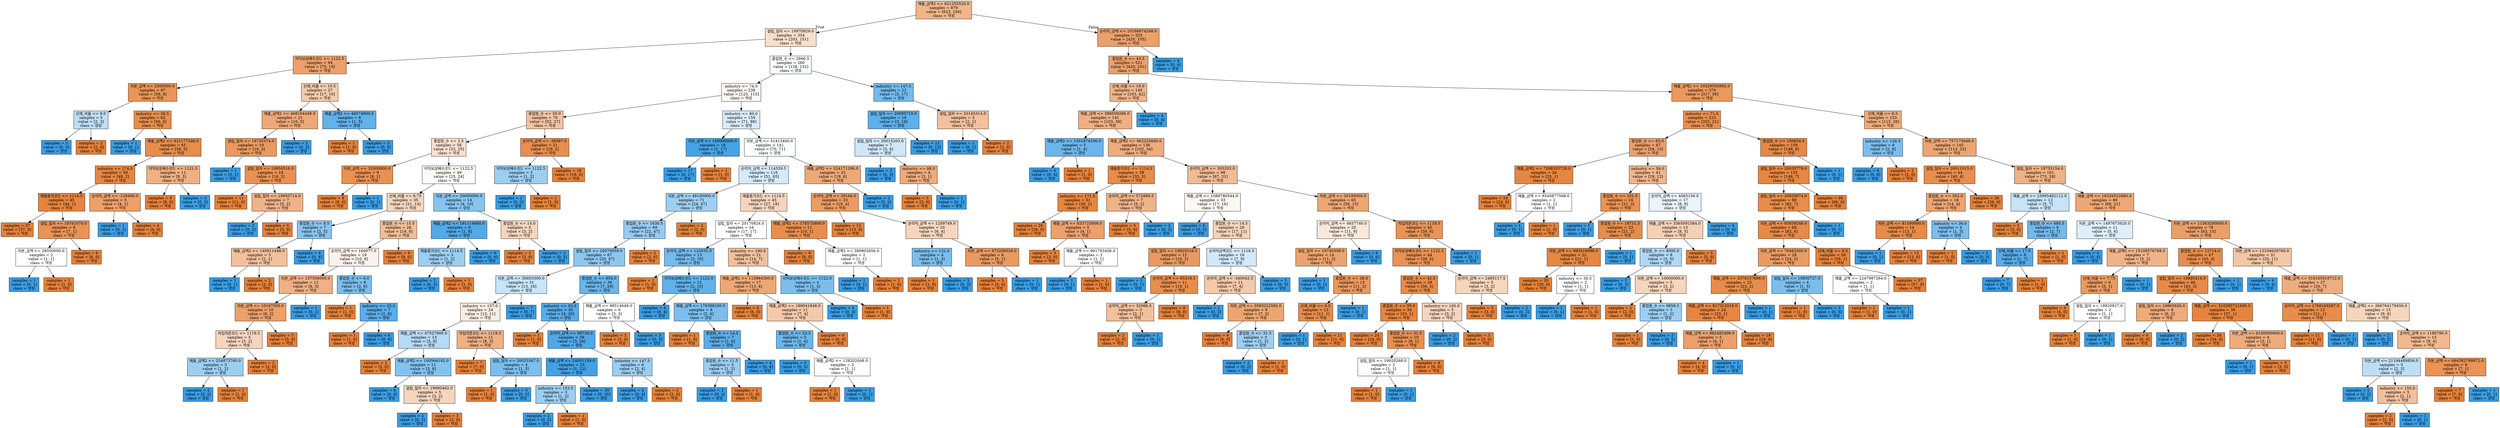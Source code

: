 digraph Tree {
node [shape=box, style="filled", color="black"] ;
0 [label="매출_금액2 <= 621255520.0\nsamples = 879\nvalue = [623, 256]\nclass = 악성", fillcolor="#f0b58a"] ;
1 [label="설립_일자 <= 19970829.0\nsamples = 354\nvalue = [203, 151]\nclass = 악성", fillcolor="#f8dfcc"] ;
0 -> 1 [labeldistance=2.5, labelangle=45, headlabel="True"] ;
2 [label="이익보상배수코드 <= 1122.5\nsamples = 94\nvalue = [75, 19]\nclass = 악성", fillcolor="#eca16b"] ;
1 -> 2 ;
3 [label="자본_금액 <= 2500000.0\nsamples = 67\nvalue = [58, 9]\nclass = 악성", fillcolor="#e99558"] ;
2 -> 3 ;
4 [label="산재_비율 <= 9.0\nsamples = 5\nvalue = [2, 3]\nclass = 양성", fillcolor="#bddef6"] ;
3 -> 4 ;
5 [label="samples = 3\nvalue = [0, 3]\nclass = 양성", fillcolor="#399de5"] ;
4 -> 5 ;
6 [label="samples = 2\nvalue = [2, 0]\nclass = 악성", fillcolor="#e58139"] ;
4 -> 6 ;
7 [label="industry <= 30.5\nsamples = 62\nvalue = [56, 6]\nclass = 악성", fillcolor="#e88e4e"] ;
3 -> 7 ;
8 [label="samples = 1\nvalue = [0, 1]\nclass = 양성", fillcolor="#399de5"] ;
7 -> 8 ;
9 [label="매출_금액2 <= 421177248.0\nsamples = 61\nvalue = [56, 5]\nclass = 악성", fillcolor="#e78c4b"] ;
7 -> 9 ;
10 [label="industry <= 174.0\nsamples = 50\nvalue = [48, 2]\nclass = 악성", fillcolor="#e68641"] ;
9 -> 10 ;
11 [label="매출증가코드 <= 1114.5\nsamples = 45\nvalue = [44, 1]\nclass = 악성", fillcolor="#e6843d"] ;
10 -> 11 ;
12 [label="samples = 37\nvalue = [37, 0]\nclass = 악성", fillcolor="#e58139"] ;
11 -> 12 ;
13 [label="설립_일자 <= 19761070.0\nsamples = 8\nvalue = [7, 1]\nclass = 악성", fillcolor="#e99355"] ;
11 -> 13 ;
14 [label="자본_금액 <= 28550000.0\nsamples = 2\nvalue = [1, 1]\nclass = 악성", fillcolor="#ffffff"] ;
13 -> 14 ;
15 [label="samples = 1\nvalue = [0, 1]\nclass = 양성", fillcolor="#399de5"] ;
14 -> 15 ;
16 [label="samples = 1\nvalue = [1, 0]\nclass = 악성", fillcolor="#e58139"] ;
14 -> 16 ;
17 [label="samples = 6\nvalue = [6, 0]\nclass = 악성", fillcolor="#e58139"] ;
13 -> 17 ;
18 [label="순이익_금액 <= -128490.0\nsamples = 5\nvalue = [4, 1]\nclass = 악성", fillcolor="#eca06a"] ;
10 -> 18 ;
19 [label="samples = 1\nvalue = [0, 1]\nclass = 양성", fillcolor="#399de5"] ;
18 -> 19 ;
20 [label="samples = 4\nvalue = [4, 0]\nclass = 악성", fillcolor="#e58139"] ;
18 -> 20 ;
21 [label="이익보상배수코드 <= 1121.5\nsamples = 11\nvalue = [8, 3]\nclass = 악성", fillcolor="#efb083"] ;
9 -> 21 ;
22 [label="samples = 8\nvalue = [8, 0]\nclass = 악성", fillcolor="#e58139"] ;
21 -> 22 ;
23 [label="samples = 3\nvalue = [0, 3]\nclass = 양성", fillcolor="#399de5"] ;
21 -> 23 ;
24 [label="산재_비율 <= 10.5\nsamples = 27\nvalue = [17, 10]\nclass = 악성", fillcolor="#f4cbad"] ;
2 -> 24 ;
25 [label="매출_금액2 <= 468104448.0\nsamples = 21\nvalue = [16, 5]\nclass = 악성", fillcolor="#eda877"] ;
24 -> 25 ;
26 [label="설립_일자 <= 19735374.0\nsamples = 19\nvalue = [16, 3]\nclass = 악성", fillcolor="#ea995e"] ;
25 -> 26 ;
27 [label="samples = 1\nvalue = [0, 1]\nclass = 양성", fillcolor="#399de5"] ;
26 -> 27 ;
28 [label="설립_일자 <= 19950516.0\nsamples = 18\nvalue = [16, 2]\nclass = 악성", fillcolor="#e89152"] ;
26 -> 28 ;
29 [label="samples = 11\nvalue = [11, 0]\nclass = 악성", fillcolor="#e58139"] ;
28 -> 29 ;
30 [label="설립_일자 <= 19950714.0\nsamples = 7\nvalue = [5, 2]\nclass = 악성", fillcolor="#efb388"] ;
28 -> 30 ;
31 [label="samples = 2\nvalue = [0, 2]\nclass = 양성", fillcolor="#399de5"] ;
30 -> 31 ;
32 [label="samples = 5\nvalue = [5, 0]\nclass = 악성", fillcolor="#e58139"] ;
30 -> 32 ;
33 [label="samples = 2\nvalue = [0, 2]\nclass = 양성", fillcolor="#399de5"] ;
25 -> 33 ;
34 [label="매출_금액2 <= 46574800.0\nsamples = 6\nvalue = [1, 5]\nclass = 양성", fillcolor="#61b1ea"] ;
24 -> 34 ;
35 [label="samples = 1\nvalue = [1, 0]\nclass = 악성", fillcolor="#e58139"] ;
34 -> 35 ;
36 [label="samples = 5\nvalue = [0, 5]\nclass = 양성", fillcolor="#399de5"] ;
34 -> 36 ;
37 [label="종업원_수 <= 2946.5\nsamples = 260\nvalue = [128, 132]\nclass = 양성", fillcolor="#f9fcfe"] ;
1 -> 37 ;
38 [label="industry <= 74.5\nsamples = 238\nvalue = [123, 115]\nclass = 악성", fillcolor="#fdf7f2"] ;
37 -> 38 ;
39 [label="종업원_수 <= 50.0\nsamples = 79\nvalue = [52, 27]\nclass = 악성", fillcolor="#f2c2a0"] ;
38 -> 39 ;
40 [label="종업원_수 <= 3.5\nsamples = 58\nvalue = [33, 25]\nclass = 악성", fillcolor="#f9e0cf"] ;
39 -> 40 ;
41 [label="자본_금액 <= 32000000.0\nsamples = 9\nvalue = [8, 1]\nclass = 악성", fillcolor="#e89152"] ;
40 -> 41 ;
42 [label="samples = 8\nvalue = [8, 0]\nclass = 악성", fillcolor="#e58139"] ;
41 -> 42 ;
43 [label="samples = 1\nvalue = [0, 1]\nclass = 양성", fillcolor="#399de5"] ;
41 -> 43 ;
44 [label="이익보상배수코드 <= 1122.5\nsamples = 49\nvalue = [25, 24]\nclass = 악성", fillcolor="#fefaf7"] ;
40 -> 44 ;
45 [label="산재_비율 <= 6.75\nsamples = 35\nvalue = [21, 14]\nclass = 악성", fillcolor="#f6d5bd"] ;
44 -> 45 ;
46 [label="종업원_수 <= 9.5\nsamples = 7\nvalue = [2, 5]\nclass = 양성", fillcolor="#88c4ef"] ;
45 -> 46 ;
47 [label="매출_금액2 <= 140011448.0\nsamples = 3\nvalue = [2, 1]\nclass = 악성", fillcolor="#f2c09c"] ;
46 -> 47 ;
48 [label="samples = 1\nvalue = [0, 1]\nclass = 양성", fillcolor="#399de5"] ;
47 -> 48 ;
49 [label="samples = 2\nvalue = [2, 0]\nclass = 악성", fillcolor="#e58139"] ;
47 -> 49 ;
50 [label="samples = 4\nvalue = [0, 4]\nclass = 양성", fillcolor="#399de5"] ;
46 -> 50 ;
51 [label="종업원_수 <= 15.5\nsamples = 28\nvalue = [19, 9]\nclass = 악성", fillcolor="#f1bd97"] ;
45 -> 51 ;
52 [label="순이익_금액 <= 164077.0\nsamples = 19\nvalue = [10, 9]\nclass = 악성", fillcolor="#fcf2eb"] ;
51 -> 52 ;
53 [label="자본_금액 <= 157500000.0\nsamples = 11\nvalue = [8, 3]\nclass = 악성", fillcolor="#efb083"] ;
52 -> 53 ;
54 [label="자본_금액 <= 10167500.0\nsamples = 10\nvalue = [8, 2]\nclass = 악성", fillcolor="#eca06a"] ;
53 -> 54 ;
55 [label="차입의존코드 <= 1119.5\nsamples = 5\nvalue = [3, 2]\nclass = 악성", fillcolor="#f6d5bd"] ;
54 -> 55 ;
56 [label="매출_금액2 <= 254873760.0\nsamples = 3\nvalue = [1, 2]\nclass = 양성", fillcolor="#9ccef2"] ;
55 -> 56 ;
57 [label="samples = 2\nvalue = [0, 2]\nclass = 양성", fillcolor="#399de5"] ;
56 -> 57 ;
58 [label="samples = 1\nvalue = [1, 0]\nclass = 악성", fillcolor="#e58139"] ;
56 -> 58 ;
59 [label="samples = 2\nvalue = [2, 0]\nclass = 악성", fillcolor="#e58139"] ;
55 -> 59 ;
60 [label="samples = 5\nvalue = [5, 0]\nclass = 악성", fillcolor="#e58139"] ;
54 -> 60 ;
61 [label="samples = 1\nvalue = [0, 1]\nclass = 양성", fillcolor="#399de5"] ;
53 -> 61 ;
62 [label="종업원_수 <= 6.0\nsamples = 8\nvalue = [2, 6]\nclass = 양성", fillcolor="#7bbeee"] ;
52 -> 62 ;
63 [label="samples = 1\nvalue = [1, 0]\nclass = 악성", fillcolor="#e58139"] ;
62 -> 63 ;
64 [label="industry <= 33.5\nsamples = 7\nvalue = [1, 6]\nclass = 양성", fillcolor="#5aade9"] ;
62 -> 64 ;
65 [label="samples = 1\nvalue = [1, 0]\nclass = 악성", fillcolor="#e58139"] ;
64 -> 65 ;
66 [label="samples = 6\nvalue = [0, 6]\nclass = 양성", fillcolor="#399de5"] ;
64 -> 66 ;
67 [label="samples = 9\nvalue = [9, 0]\nclass = 악성", fillcolor="#e58139"] ;
51 -> 67 ;
68 [label="자본_금액 <= 30000000.0\nsamples = 14\nvalue = [4, 10]\nclass = 양성", fillcolor="#88c4ef"] ;
44 -> 68 ;
69 [label="매출_금액2 <= 191114600.0\nsamples = 9\nvalue = [1, 8]\nclass = 양성", fillcolor="#52a9e8"] ;
68 -> 69 ;
70 [label="매출증가코드 <= 1114.5\nsamples = 3\nvalue = [1, 2]\nclass = 양성", fillcolor="#9ccef2"] ;
69 -> 70 ;
71 [label="samples = 2\nvalue = [0, 2]\nclass = 양성", fillcolor="#399de5"] ;
70 -> 71 ;
72 [label="samples = 1\nvalue = [1, 0]\nclass = 악성", fillcolor="#e58139"] ;
70 -> 72 ;
73 [label="samples = 6\nvalue = [0, 6]\nclass = 양성", fillcolor="#399de5"] ;
69 -> 73 ;
74 [label="종업원_수 <= 14.0\nsamples = 5\nvalue = [3, 2]\nclass = 악성", fillcolor="#f6d5bd"] ;
68 -> 74 ;
75 [label="samples = 3\nvalue = [3, 0]\nclass = 악성", fillcolor="#e58139"] ;
74 -> 75 ;
76 [label="samples = 2\nvalue = [0, 2]\nclass = 양성", fillcolor="#399de5"] ;
74 -> 76 ;
77 [label="순이익_금액 <= -38587.0\nsamples = 21\nvalue = [19, 2]\nclass = 악성", fillcolor="#e88e4e"] ;
39 -> 77 ;
78 [label="이익보상배수코드 <= 1122.5\nsamples = 3\nvalue = [1, 2]\nclass = 양성", fillcolor="#9ccef2"] ;
77 -> 78 ;
79 [label="samples = 2\nvalue = [0, 2]\nclass = 양성", fillcolor="#399de5"] ;
78 -> 79 ;
80 [label="samples = 1\nvalue = [1, 0]\nclass = 악성", fillcolor="#e58139"] ;
78 -> 80 ;
81 [label="samples = 18\nvalue = [18, 0]\nclass = 악성", fillcolor="#e58139"] ;
77 -> 81 ;
82 [label="industry <= 80.0\nsamples = 159\nvalue = [71, 88]\nclass = 양성", fillcolor="#d9ecfa"] ;
38 -> 82 ;
83 [label="자본_금액 <= 140000000.0\nsamples = 18\nvalue = [1, 17]\nclass = 양성", fillcolor="#45a3e7"] ;
82 -> 83 ;
84 [label="samples = 17\nvalue = [0, 17]\nclass = 양성", fillcolor="#399de5"] ;
83 -> 84 ;
85 [label="samples = 1\nvalue = [1, 0]\nclass = 악성", fillcolor="#e58139"] ;
83 -> 85 ;
86 [label="자본_금액 <= 51413400.0\nsamples = 141\nvalue = [70, 71]\nclass = 양성", fillcolor="#fcfeff"] ;
82 -> 86 ;
87 [label="순이익_금액 <= 114559.5\nsamples = 116\nvalue = [51, 65]\nclass = 양성", fillcolor="#d4eaf9"] ;
86 -> 87 ;
88 [label="자본_금액 <= 48100000.0\nsamples = 71\nvalue = [24, 47]\nclass = 양성", fillcolor="#9ecff2"] ;
87 -> 88 ;
89 [label="종업원_수 <= 1630.5\nsamples = 69\nvalue = [22, 47]\nclass = 양성", fillcolor="#96cbf1"] ;
88 -> 89 ;
90 [label="설립_일자 <= 20070659.0\nsamples = 67\nvalue = [20, 47]\nclass = 양성", fillcolor="#8dc7f0"] ;
89 -> 90 ;
91 [label="자본_금액 <= 30603300.0\nsamples = 31\nvalue = [13, 18]\nclass = 양성", fillcolor="#c8e4f8"] ;
90 -> 91 ;
92 [label="industry <= 157.0\nsamples = 24\nvalue = [13, 11]\nclass = 악성", fillcolor="#fbece1"] ;
91 -> 92 ;
93 [label="매출_금액 <= 47527900.0\nsamples = 13\nvalue = [5, 8]\nclass = 양성", fillcolor="#b5daf5"] ;
92 -> 93 ;
94 [label="samples = 2\nvalue = [2, 0]\nclass = 악성", fillcolor="#e58139"] ;
93 -> 94 ;
95 [label="매출_금액2 <= 190564192.0\nsamples = 11\nvalue = [3, 8]\nclass = 양성", fillcolor="#83c2ef"] ;
93 -> 95 ;
96 [label="samples = 6\nvalue = [0, 6]\nclass = 양성", fillcolor="#399de5"] ;
95 -> 96 ;
97 [label="설립_일자 <= 19990462.0\nsamples = 5\nvalue = [3, 2]\nclass = 악성", fillcolor="#f6d5bd"] ;
95 -> 97 ;
98 [label="samples = 2\nvalue = [0, 2]\nclass = 양성", fillcolor="#399de5"] ;
97 -> 98 ;
99 [label="samples = 3\nvalue = [3, 0]\nclass = 악성", fillcolor="#e58139"] ;
97 -> 99 ;
100 [label="차입의존코드 <= 1119.5\nsamples = 11\nvalue = [8, 3]\nclass = 악성", fillcolor="#efb083"] ;
92 -> 100 ;
101 [label="samples = 7\nvalue = [7, 0]\nclass = 악성", fillcolor="#e58139"] ;
100 -> 101 ;
102 [label="설립_일자 <= 20025367.0\nsamples = 4\nvalue = [1, 3]\nclass = 양성", fillcolor="#7bbeee"] ;
100 -> 102 ;
103 [label="samples = 1\nvalue = [1, 0]\nclass = 악성", fillcolor="#e58139"] ;
102 -> 103 ;
104 [label="samples = 3\nvalue = [0, 3]\nclass = 양성", fillcolor="#399de5"] ;
102 -> 104 ;
105 [label="samples = 7\nvalue = [0, 7]\nclass = 양성", fillcolor="#399de5"] ;
91 -> 105 ;
106 [label="종업원_수 <= 654.0\nsamples = 36\nvalue = [7, 29]\nclass = 양성", fillcolor="#69b5eb"] ;
90 -> 106 ;
107 [label="industry <= 92.0\nsamples = 30\nvalue = [4, 26]\nclass = 양성", fillcolor="#57ace9"] ;
106 -> 107 ;
108 [label="samples = 1\nvalue = [1, 0]\nclass = 악성", fillcolor="#e58139"] ;
107 -> 108 ;
109 [label="순이익_금액 <= 69730.0\nsamples = 29\nvalue = [3, 26]\nclass = 양성", fillcolor="#50a8e8"] ;
107 -> 109 ;
110 [label="매출_금액 <= 24001150.0\nsamples = 23\nvalue = [1, 22]\nclass = 양성", fillcolor="#42a1e6"] ;
109 -> 110 ;
111 [label="industry <= 153.5\nsamples = 3\nvalue = [1, 2]\nclass = 양성", fillcolor="#9ccef2"] ;
110 -> 111 ;
112 [label="samples = 2\nvalue = [0, 2]\nclass = 양성", fillcolor="#399de5"] ;
111 -> 112 ;
113 [label="samples = 1\nvalue = [1, 0]\nclass = 악성", fillcolor="#e58139"] ;
111 -> 113 ;
114 [label="samples = 20\nvalue = [0, 20]\nclass = 양성", fillcolor="#399de5"] ;
110 -> 114 ;
115 [label="industry <= 147.5\nsamples = 6\nvalue = [2, 4]\nclass = 양성", fillcolor="#9ccef2"] ;
109 -> 115 ;
116 [label="samples = 4\nvalue = [0, 4]\nclass = 양성", fillcolor="#399de5"] ;
115 -> 116 ;
117 [label="samples = 2\nvalue = [2, 0]\nclass = 악성", fillcolor="#e58139"] ;
115 -> 117 ;
118 [label="매출_금액 <= 98514648.0\nsamples = 6\nvalue = [3, 3]\nclass = 악성", fillcolor="#ffffff"] ;
106 -> 118 ;
119 [label="samples = 3\nvalue = [3, 0]\nclass = 악성", fillcolor="#e58139"] ;
118 -> 119 ;
120 [label="samples = 3\nvalue = [0, 3]\nclass = 양성", fillcolor="#399de5"] ;
118 -> 120 ;
121 [label="samples = 2\nvalue = [2, 0]\nclass = 악성", fillcolor="#e58139"] ;
89 -> 121 ;
122 [label="samples = 2\nvalue = [2, 0]\nclass = 악성", fillcolor="#e58139"] ;
88 -> 122 ;
123 [label="매출증가코드 <= 1114.5\nsamples = 45\nvalue = [27, 18]\nclass = 악성", fillcolor="#f6d5bd"] ;
87 -> 123 ;
124 [label="설립_일자 <= 20170824.0\nsamples = 34\nvalue = [17, 17]\nclass = 악성", fillcolor="#ffffff"] ;
123 -> 124 ;
125 [label="순이익_금액 <= 122035.0\nsamples = 13\nvalue = [3, 10]\nclass = 양성", fillcolor="#74baed"] ;
124 -> 125 ;
126 [label="samples = 1\nvalue = [1, 0]\nclass = 악성", fillcolor="#e58139"] ;
125 -> 126 ;
127 [label="이익보상배수코드 <= 1122.0\nsamples = 12\nvalue = [2, 10]\nclass = 양성", fillcolor="#61b1ea"] ;
125 -> 127 ;
128 [label="samples = 4\nvalue = [0, 4]\nclass = 양성", fillcolor="#399de5"] ;
127 -> 128 ;
129 [label="매출_금액 <= 176388200.0\nsamples = 8\nvalue = [2, 6]\nclass = 양성", fillcolor="#7bbeee"] ;
127 -> 129 ;
130 [label="samples = 1\nvalue = [1, 0]\nclass = 악성", fillcolor="#e58139"] ;
129 -> 130 ;
131 [label="종업원_수 <= 14.5\nsamples = 7\nvalue = [1, 6]\nclass = 양성", fillcolor="#5aade9"] ;
129 -> 131 ;
132 [label="종업원_수 <= 11.5\nsamples = 3\nvalue = [1, 2]\nclass = 양성", fillcolor="#9ccef2"] ;
131 -> 132 ;
133 [label="samples = 2\nvalue = [0, 2]\nclass = 양성", fillcolor="#399de5"] ;
132 -> 133 ;
134 [label="samples = 1\nvalue = [1, 0]\nclass = 악성", fillcolor="#e58139"] ;
132 -> 134 ;
135 [label="samples = 4\nvalue = [0, 4]\nclass = 양성", fillcolor="#399de5"] ;
131 -> 135 ;
136 [label="industry <= 190.0\nsamples = 21\nvalue = [14, 7]\nclass = 악성", fillcolor="#f2c09c"] ;
124 -> 136 ;
137 [label="매출_금액2 <= 115864300.0\nsamples = 17\nvalue = [13, 4]\nclass = 악성", fillcolor="#eda876"] ;
136 -> 137 ;
138 [label="samples = 6\nvalue = [6, 0]\nclass = 악성", fillcolor="#e58139"] ;
137 -> 138 ;
139 [label="매출_금액2 <= 189041848.0\nsamples = 11\nvalue = [7, 4]\nclass = 악성", fillcolor="#f4c9aa"] ;
137 -> 139 ;
140 [label="종업원_수 <= 23.5\nsamples = 5\nvalue = [1, 4]\nclass = 양성", fillcolor="#6ab6ec"] ;
139 -> 140 ;
141 [label="samples = 3\nvalue = [0, 3]\nclass = 양성", fillcolor="#399de5"] ;
140 -> 141 ;
142 [label="매출_금액2 <= 128202048.0\nsamples = 2\nvalue = [1, 1]\nclass = 악성", fillcolor="#ffffff"] ;
140 -> 142 ;
143 [label="samples = 1\nvalue = [1, 0]\nclass = 악성", fillcolor="#e58139"] ;
142 -> 143 ;
144 [label="samples = 1\nvalue = [0, 1]\nclass = 양성", fillcolor="#399de5"] ;
142 -> 144 ;
145 [label="samples = 6\nvalue = [6, 0]\nclass = 악성", fillcolor="#e58139"] ;
139 -> 145 ;
146 [label="이익보상배수코드 <= 1122.0\nsamples = 4\nvalue = [1, 3]\nclass = 양성", fillcolor="#7bbeee"] ;
136 -> 146 ;
147 [label="samples = 3\nvalue = [0, 3]\nclass = 양성", fillcolor="#399de5"] ;
146 -> 147 ;
148 [label="samples = 1\nvalue = [1, 0]\nclass = 악성", fillcolor="#e58139"] ;
146 -> 148 ;
149 [label="매출_금액2 <= 378575808.0\nsamples = 11\nvalue = [10, 1]\nclass = 악성", fillcolor="#e88e4d"] ;
123 -> 149 ;
150 [label="samples = 9\nvalue = [9, 0]\nclass = 악성", fillcolor="#e58139"] ;
149 -> 150 ;
151 [label="매출_금액2 <= 389902656.0\nsamples = 2\nvalue = [1, 1]\nclass = 악성", fillcolor="#ffffff"] ;
149 -> 151 ;
152 [label="samples = 1\nvalue = [0, 1]\nclass = 양성", fillcolor="#399de5"] ;
151 -> 152 ;
153 [label="samples = 1\nvalue = [1, 0]\nclass = 악성", fillcolor="#e58139"] ;
151 -> 153 ;
154 [label="매출_금액2 <= 524171296.0\nsamples = 25\nvalue = [19, 6]\nclass = 악성", fillcolor="#eda978"] ;
86 -> 154 ;
155 [label="순이익_금액 <= 29166.0\nsamples = 23\nvalue = [19, 4]\nclass = 악성", fillcolor="#ea9c63"] ;
154 -> 155 ;
156 [label="samples = 13\nvalue = [13, 0]\nclass = 악성", fillcolor="#e58139"] ;
155 -> 156 ;
157 [label="순이익_금액 <= 1209749.0\nsamples = 10\nvalue = [6, 4]\nclass = 악성", fillcolor="#f6d5bd"] ;
155 -> 157 ;
158 [label="industry <= 132.0\nsamples = 4\nvalue = [1, 3]\nclass = 양성", fillcolor="#7bbeee"] ;
157 -> 158 ;
159 [label="samples = 1\nvalue = [1, 0]\nclass = 악성", fillcolor="#e58139"] ;
158 -> 159 ;
160 [label="samples = 3\nvalue = [0, 3]\nclass = 양성", fillcolor="#399de5"] ;
158 -> 160 ;
161 [label="자본_금액 <= 973206528.0\nsamples = 6\nvalue = [5, 1]\nclass = 악성", fillcolor="#ea9a61"] ;
157 -> 161 ;
162 [label="samples = 5\nvalue = [5, 0]\nclass = 악성", fillcolor="#e58139"] ;
161 -> 162 ;
163 [label="samples = 1\nvalue = [0, 1]\nclass = 양성", fillcolor="#399de5"] ;
161 -> 163 ;
164 [label="samples = 2\nvalue = [0, 2]\nclass = 양성", fillcolor="#399de5"] ;
154 -> 164 ;
165 [label="industry <= 147.5\nsamples = 22\nvalue = [5, 17]\nclass = 양성", fillcolor="#73baed"] ;
37 -> 165 ;
166 [label="설립_일자 <= 20085719.0\nsamples = 19\nvalue = [3, 16]\nclass = 양성", fillcolor="#5eafea"] ;
165 -> 166 ;
167 [label="설립_일자 <= 20015203.0\nsamples = 7\nvalue = [3, 4]\nclass = 양성", fillcolor="#cee6f8"] ;
166 -> 167 ;
168 [label="samples = 3\nvalue = [0, 3]\nclass = 양성", fillcolor="#399de5"] ;
167 -> 168 ;
169 [label="industry <= 88.0\nsamples = 4\nvalue = [3, 1]\nclass = 악성", fillcolor="#eeab7b"] ;
167 -> 169 ;
170 [label="samples = 3\nvalue = [3, 0]\nclass = 악성", fillcolor="#e58139"] ;
169 -> 170 ;
171 [label="samples = 1\nvalue = [0, 1]\nclass = 양성", fillcolor="#399de5"] ;
169 -> 171 ;
172 [label="samples = 12\nvalue = [0, 12]\nclass = 양성", fillcolor="#399de5"] ;
166 -> 172 ;
173 [label="설립_일자 <= 20145314.0\nsamples = 3\nvalue = [2, 1]\nclass = 악성", fillcolor="#f2c09c"] ;
165 -> 173 ;
174 [label="samples = 1\nvalue = [0, 1]\nclass = 양성", fillcolor="#399de5"] ;
173 -> 174 ;
175 [label="samples = 2\nvalue = [2, 0]\nclass = 악성", fillcolor="#e58139"] ;
173 -> 175 ;
176 [label="순이익_금액 <= 10166974208.0\nsamples = 525\nvalue = [420, 105]\nclass = 악성", fillcolor="#eca06a"] ;
0 -> 176 [labeldistance=2.5, labelangle=-45, headlabel="False"] ;
177 [label="종업원_수 <= 43.5\nsamples = 521\nvalue = [420, 101]\nclass = 악성", fillcolor="#eb9f69"] ;
176 -> 177 ;
178 [label="산재_비율 <= 19.0\nsamples = 145\nvalue = [103, 42]\nclass = 악성", fillcolor="#f0b48a"] ;
177 -> 178 ;
179 [label="매출_금액 <= 388509296.0\nsamples = 141\nvalue = [103, 38]\nclass = 악성", fillcolor="#efaf82"] ;
178 -> 179 ;
180 [label="매출_금액2 <= 1301874336.0\nsamples = 5\nvalue = [1, 4]\nclass = 양성", fillcolor="#6ab6ec"] ;
179 -> 180 ;
181 [label="samples = 4\nvalue = [0, 4]\nclass = 양성", fillcolor="#399de5"] ;
180 -> 181 ;
182 [label="samples = 1\nvalue = [1, 0]\nclass = 악성", fillcolor="#e58139"] ;
180 -> 182 ;
183 [label="매출_금액2 <= 962225600.0\nsamples = 136\nvalue = [102, 34]\nclass = 악성", fillcolor="#eeab7b"] ;
179 -> 183 ;
184 [label="매출증가코드 <= 1114.5\nsamples = 38\nvalue = [35, 3]\nclass = 악성", fillcolor="#e78c4a"] ;
183 -> 184 ;
185 [label="industry <= 171.5\nsamples = 31\nvalue = [30, 1]\nclass = 악성", fillcolor="#e68540"] ;
184 -> 185 ;
186 [label="samples = 26\nvalue = [26, 0]\nclass = 악성", fillcolor="#e58139"] ;
185 -> 186 ;
187 [label="매출_금액 <= 833723008.0\nsamples = 5\nvalue = [4, 1]\nclass = 악성", fillcolor="#eca06a"] ;
185 -> 187 ;
188 [label="samples = 3\nvalue = [3, 0]\nclass = 악성", fillcolor="#e58139"] ;
187 -> 188 ;
189 [label="매출_금액 <= 991703456.0\nsamples = 2\nvalue = [1, 1]\nclass = 악성", fillcolor="#ffffff"] ;
187 -> 189 ;
190 [label="samples = 1\nvalue = [0, 1]\nclass = 양성", fillcolor="#399de5"] ;
189 -> 190 ;
191 [label="samples = 1\nvalue = [1, 0]\nclass = 악성", fillcolor="#e58139"] ;
189 -> 191 ;
192 [label="순이익_금액 <= 572889.5\nsamples = 7\nvalue = [5, 2]\nclass = 악성", fillcolor="#efb388"] ;
184 -> 192 ;
193 [label="samples = 5\nvalue = [5, 0]\nclass = 악성", fillcolor="#e58139"] ;
192 -> 193 ;
194 [label="samples = 2\nvalue = [0, 2]\nclass = 양성", fillcolor="#399de5"] ;
192 -> 194 ;
195 [label="순이익_금액 <= 305203.0\nsamples = 98\nvalue = [67, 31]\nclass = 악성", fillcolor="#f1bb95"] ;
183 -> 195 ;
196 [label="매출_금액 <= 1088780544.0\nsamples = 33\nvalue = [17, 16]\nclass = 악성", fillcolor="#fdf8f3"] ;
195 -> 196 ;
197 [label="samples = 5\nvalue = [0, 5]\nclass = 양성", fillcolor="#399de5"] ;
196 -> 197 ;
198 [label="종업원_수 <= 14.5\nsamples = 28\nvalue = [17, 11]\nclass = 악성", fillcolor="#f6d3b9"] ;
196 -> 198 ;
199 [label="설립_일자 <= 19925516.0\nsamples = 12\nvalue = [10, 2]\nclass = 악성", fillcolor="#ea9a61"] ;
198 -> 199 ;
200 [label="samples = 1\nvalue = [0, 1]\nclass = 양성", fillcolor="#399de5"] ;
199 -> 200 ;
201 [label="순이익_금액 <= 65318.5\nsamples = 11\nvalue = [10, 1]\nclass = 악성", fillcolor="#e88e4d"] ;
199 -> 201 ;
202 [label="순이익_금액 <= 32066.5\nsamples = 3\nvalue = [2, 1]\nclass = 악성", fillcolor="#f2c09c"] ;
201 -> 202 ;
203 [label="samples = 2\nvalue = [2, 0]\nclass = 악성", fillcolor="#e58139"] ;
202 -> 203 ;
204 [label="samples = 1\nvalue = [0, 1]\nclass = 양성", fillcolor="#399de5"] ;
202 -> 204 ;
205 [label="samples = 8\nvalue = [8, 0]\nclass = 악성", fillcolor="#e58139"] ;
201 -> 205 ;
206 [label="순이익금액코드 <= 1116.5\nsamples = 16\nvalue = [7, 9]\nclass = 양성", fillcolor="#d3e9f9"] ;
198 -> 206 ;
207 [label="순이익_금액 <= -340042.5\nsamples = 11\nvalue = [7, 4]\nclass = 악성", fillcolor="#f4c9aa"] ;
206 -> 207 ;
208 [label="samples = 2\nvalue = [0, 2]\nclass = 양성", fillcolor="#399de5"] ;
207 -> 208 ;
209 [label="자본_금액 <= 3593222592.0\nsamples = 9\nvalue = [7, 2]\nclass = 악성", fillcolor="#eca572"] ;
207 -> 209 ;
210 [label="samples = 6\nvalue = [6, 0]\nclass = 악성", fillcolor="#e58139"] ;
209 -> 210 ;
211 [label="종업원_수 <= 31.5\nsamples = 3\nvalue = [1, 2]\nclass = 양성", fillcolor="#9ccef2"] ;
209 -> 211 ;
212 [label="samples = 2\nvalue = [0, 2]\nclass = 양성", fillcolor="#399de5"] ;
211 -> 212 ;
213 [label="samples = 1\nvalue = [1, 0]\nclass = 악성", fillcolor="#e58139"] ;
211 -> 213 ;
214 [label="samples = 5\nvalue = [0, 5]\nclass = 양성", fillcolor="#399de5"] ;
206 -> 214 ;
215 [label="자본_금액 <= 20190000.0\nsamples = 65\nvalue = [50, 15]\nclass = 악성", fillcolor="#eda774"] ;
195 -> 215 ;
216 [label="순이익_금액 <= 4657740.0\nsamples = 20\nvalue = [11, 9]\nclass = 악성", fillcolor="#fae8db"] ;
215 -> 216 ;
217 [label="설립_일자 <= 19740308.0\nsamples = 14\nvalue = [11, 3]\nclass = 악성", fillcolor="#eca36f"] ;
216 -> 217 ;
218 [label="samples = 1\nvalue = [0, 1]\nclass = 양성", fillcolor="#399de5"] ;
217 -> 218 ;
219 [label="종업원_수 <= 38.0\nsamples = 13\nvalue = [11, 2]\nclass = 악성", fillcolor="#ea985d"] ;
217 -> 219 ;
220 [label="산재_비율 <= 6.5\nsamples = 12\nvalue = [11, 1]\nclass = 악성", fillcolor="#e78c4b"] ;
219 -> 220 ;
221 [label="samples = 1\nvalue = [0, 1]\nclass = 양성", fillcolor="#399de5"] ;
220 -> 221 ;
222 [label="samples = 11\nvalue = [11, 0]\nclass = 악성", fillcolor="#e58139"] ;
220 -> 222 ;
223 [label="samples = 1\nvalue = [0, 1]\nclass = 양성", fillcolor="#399de5"] ;
219 -> 223 ;
224 [label="samples = 6\nvalue = [0, 6]\nclass = 양성", fillcolor="#399de5"] ;
216 -> 224 ;
225 [label="차입의존코드 <= 1119.5\nsamples = 45\nvalue = [39, 6]\nclass = 악성", fillcolor="#e99457"] ;
215 -> 225 ;
226 [label="이익보상배수코드 <= 1122.5\nsamples = 44\nvalue = [39, 5]\nclass = 악성", fillcolor="#e89152"] ;
225 -> 226 ;
227 [label="종업원_수 <= 42.5\nsamples = 39\nvalue = [36, 3]\nclass = 악성", fillcolor="#e78c49"] ;
226 -> 227 ;
228 [label="종업원_수 <= 30.0\nsamples = 34\nvalue = [33, 1]\nclass = 악성", fillcolor="#e6853f"] ;
227 -> 228 ;
229 [label="samples = 24\nvalue = [24, 0]\nclass = 악성", fillcolor="#e58139"] ;
228 -> 229 ;
230 [label="종업원_수 <= 31.5\nsamples = 10\nvalue = [9, 1]\nclass = 악성", fillcolor="#e88f4f"] ;
228 -> 230 ;
231 [label="설립_일자 <= 19920268.0\nsamples = 2\nvalue = [1, 1]\nclass = 악성", fillcolor="#ffffff"] ;
230 -> 231 ;
232 [label="samples = 1\nvalue = [1, 0]\nclass = 악성", fillcolor="#e58139"] ;
231 -> 232 ;
233 [label="samples = 1\nvalue = [0, 1]\nclass = 양성", fillcolor="#399de5"] ;
231 -> 233 ;
234 [label="samples = 8\nvalue = [8, 0]\nclass = 악성", fillcolor="#e58139"] ;
230 -> 234 ;
235 [label="industry <= 105.0\nsamples = 5\nvalue = [3, 2]\nclass = 악성", fillcolor="#f6d5bd"] ;
227 -> 235 ;
236 [label="samples = 2\nvalue = [0, 2]\nclass = 양성", fillcolor="#399de5"] ;
235 -> 236 ;
237 [label="samples = 3\nvalue = [3, 0]\nclass = 악성", fillcolor="#e58139"] ;
235 -> 237 ;
238 [label="순이익_금액 <= 2495117.5\nsamples = 5\nvalue = [3, 2]\nclass = 악성", fillcolor="#f6d5bd"] ;
226 -> 238 ;
239 [label="samples = 3\nvalue = [3, 0]\nclass = 악성", fillcolor="#e58139"] ;
238 -> 239 ;
240 [label="samples = 2\nvalue = [0, 2]\nclass = 양성", fillcolor="#399de5"] ;
238 -> 240 ;
241 [label="samples = 1\nvalue = [0, 1]\nclass = 양성", fillcolor="#399de5"] ;
225 -> 241 ;
242 [label="samples = 4\nvalue = [0, 4]\nclass = 양성", fillcolor="#399de5"] ;
178 -> 242 ;
243 [label="매출_금액2 <= 10529556992.0\nsamples = 376\nvalue = [317, 59]\nclass = 악성", fillcolor="#ea985e"] ;
177 -> 243 ;
244 [label="industry <= 71.0\nsamples = 223\nvalue = [202, 21]\nclass = 악성", fillcolor="#e88e4e"] ;
243 -> 244 ;
245 [label="종업원_수 <= 83.0\nsamples = 67\nvalue = [54, 13]\nclass = 악성", fillcolor="#eb9f69"] ;
244 -> 245 ;
246 [label="매출_금액2 <= 7268553728.0\nsamples = 26\nvalue = [25, 1]\nclass = 악성", fillcolor="#e68641"] ;
245 -> 246 ;
247 [label="samples = 24\nvalue = [24, 0]\nclass = 악성", fillcolor="#e58139"] ;
246 -> 247 ;
248 [label="매출_금액 <= 8540877568.0\nsamples = 2\nvalue = [1, 1]\nclass = 악성", fillcolor="#ffffff"] ;
246 -> 248 ;
249 [label="samples = 1\nvalue = [0, 1]\nclass = 양성", fillcolor="#399de5"] ;
248 -> 249 ;
250 [label="samples = 1\nvalue = [1, 0]\nclass = 악성", fillcolor="#e58139"] ;
248 -> 250 ;
251 [label="industry <= 59.0\nsamples = 41\nvalue = [29, 12]\nclass = 악성", fillcolor="#f0b58b"] ;
245 -> 251 ;
252 [label="종업원_수 <= 101.0\nsamples = 24\nvalue = [21, 3]\nclass = 악성", fillcolor="#e99355"] ;
251 -> 252 ;
253 [label="samples = 1\nvalue = [0, 1]\nclass = 양성", fillcolor="#399de5"] ;
252 -> 253 ;
254 [label="종업원_수 <= 18731.5\nsamples = 23\nvalue = [21, 2]\nclass = 악성", fillcolor="#e78d4c"] ;
252 -> 254 ;
255 [label="자본_금액 <= 993516096.0\nsamples = 22\nvalue = [21, 1]\nclass = 악성", fillcolor="#e68742"] ;
254 -> 255 ;
256 [label="samples = 20\nvalue = [20, 0]\nclass = 악성", fillcolor="#e58139"] ;
255 -> 256 ;
257 [label="industry <= 30.5\nsamples = 2\nvalue = [1, 1]\nclass = 악성", fillcolor="#ffffff"] ;
255 -> 257 ;
258 [label="samples = 1\nvalue = [0, 1]\nclass = 양성", fillcolor="#399de5"] ;
257 -> 258 ;
259 [label="samples = 1\nvalue = [1, 0]\nclass = 악성", fillcolor="#e58139"] ;
257 -> 259 ;
260 [label="samples = 1\nvalue = [0, 1]\nclass = 양성", fillcolor="#399de5"] ;
254 -> 260 ;
261 [label="순이익_금액 <= 4565156.0\nsamples = 17\nvalue = [8, 9]\nclass = 양성", fillcolor="#e9f4fc"] ;
251 -> 261 ;
262 [label="매출_금액 <= 3365091584.0\nsamples = 13\nvalue = [8, 5]\nclass = 악성", fillcolor="#f5d0b5"] ;
261 -> 262 ;
263 [label="종업원_수 <= 8095.0\nsamples = 8\nvalue = [3, 5]\nclass = 양성", fillcolor="#b0d8f5"] ;
262 -> 263 ;
264 [label="samples = 3\nvalue = [0, 3]\nclass = 양성", fillcolor="#399de5"] ;
263 -> 264 ;
265 [label="자본_금액 <= 10000000.0\nsamples = 5\nvalue = [3, 2]\nclass = 악성", fillcolor="#f6d5bd"] ;
263 -> 265 ;
266 [label="samples = 2\nvalue = [2, 0]\nclass = 악성", fillcolor="#e58139"] ;
265 -> 266 ;
267 [label="종업원_수 <= 9858.5\nsamples = 3\nvalue = [1, 2]\nclass = 양성", fillcolor="#9ccef2"] ;
265 -> 267 ;
268 [label="samples = 1\nvalue = [1, 0]\nclass = 악성", fillcolor="#e58139"] ;
267 -> 268 ;
269 [label="samples = 2\nvalue = [0, 2]\nclass = 양성", fillcolor="#399de5"] ;
267 -> 269 ;
270 [label="samples = 5\nvalue = [5, 0]\nclass = 악성", fillcolor="#e58139"] ;
262 -> 270 ;
271 [label="samples = 4\nvalue = [0, 4]\nclass = 양성", fillcolor="#399de5"] ;
261 -> 271 ;
272 [label="종업원_수 <= 100654.5\nsamples = 156\nvalue = [148, 8]\nclass = 악성", fillcolor="#e68844"] ;
244 -> 272 ;
273 [label="설립_일자 <= 20030779.0\nsamples = 155\nvalue = [148, 7]\nclass = 악성", fillcolor="#e68742"] ;
272 -> 273 ;
274 [label="설립_일자 <= 20030674.0\nsamples = 89\nvalue = [82, 7]\nclass = 악성", fillcolor="#e78c4a"] ;
273 -> 274 ;
275 [label="자본_금액 <= 93939248.0\nsamples = 88\nvalue = [82, 6]\nclass = 악성", fillcolor="#e78a47"] ;
274 -> 275 ;
276 [label="자본_금액 <= 70462500.0\nsamples = 29\nvalue = [24, 5]\nclass = 악성", fillcolor="#ea9b62"] ;
275 -> 276 ;
277 [label="매출_금액 <= 3376157696.0\nsamples = 25\nvalue = [23, 2]\nclass = 악성", fillcolor="#e78c4a"] ;
276 -> 277 ;
278 [label="매출_금액 <= 917313216.0\nsamples = 24\nvalue = [23, 1]\nclass = 악성", fillcolor="#e68642"] ;
277 -> 278 ;
279 [label="매출_금액 <= 882482496.0\nsamples = 5\nvalue = [4, 1]\nclass = 악성", fillcolor="#eca06a"] ;
278 -> 279 ;
280 [label="samples = 4\nvalue = [4, 0]\nclass = 악성", fillcolor="#e58139"] ;
279 -> 280 ;
281 [label="samples = 1\nvalue = [0, 1]\nclass = 양성", fillcolor="#399de5"] ;
279 -> 281 ;
282 [label="samples = 19\nvalue = [19, 0]\nclass = 악성", fillcolor="#e58139"] ;
278 -> 282 ;
283 [label="samples = 1\nvalue = [0, 1]\nclass = 양성", fillcolor="#399de5"] ;
277 -> 283 ;
284 [label="설립_일자 <= 19850727.0\nsamples = 4\nvalue = [1, 3]\nclass = 양성", fillcolor="#7bbeee"] ;
276 -> 284 ;
285 [label="samples = 1\nvalue = [1, 0]\nclass = 악성", fillcolor="#e58139"] ;
284 -> 285 ;
286 [label="samples = 3\nvalue = [0, 3]\nclass = 양성", fillcolor="#399de5"] ;
284 -> 286 ;
287 [label="산재_비율 <= 6.5\nsamples = 59\nvalue = [58, 1]\nclass = 악성", fillcolor="#e5833c"] ;
275 -> 287 ;
288 [label="매출_금액 <= 2247987264.0\nsamples = 2\nvalue = [1, 1]\nclass = 악성", fillcolor="#ffffff"] ;
287 -> 288 ;
289 [label="samples = 1\nvalue = [1, 0]\nclass = 악성", fillcolor="#e58139"] ;
288 -> 289 ;
290 [label="samples = 1\nvalue = [0, 1]\nclass = 양성", fillcolor="#399de5"] ;
288 -> 290 ;
291 [label="samples = 57\nvalue = [57, 0]\nclass = 악성", fillcolor="#e58139"] ;
287 -> 291 ;
292 [label="samples = 1\nvalue = [0, 1]\nclass = 양성", fillcolor="#399de5"] ;
274 -> 292 ;
293 [label="samples = 66\nvalue = [66, 0]\nclass = 악성", fillcolor="#e58139"] ;
273 -> 293 ;
294 [label="samples = 1\nvalue = [0, 1]\nclass = 양성", fillcolor="#399de5"] ;
272 -> 294 ;
295 [label="산재_비율 <= 6.5\nsamples = 153\nvalue = [115, 38]\nclass = 악성", fillcolor="#eeab7a"] ;
243 -> 295 ;
296 [label="industry <= 139.5\nsamples = 8\nvalue = [2, 6]\nclass = 양성", fillcolor="#7bbeee"] ;
295 -> 296 ;
297 [label="samples = 6\nvalue = [0, 6]\nclass = 양성", fillcolor="#399de5"] ;
296 -> 297 ;
298 [label="samples = 2\nvalue = [2, 0]\nclass = 악성", fillcolor="#e58139"] ;
296 -> 298 ;
299 [label="자본_금액 <= 757175648.0\nsamples = 145\nvalue = [113, 32]\nclass = 악성", fillcolor="#eca571"] ;
295 -> 299 ;
300 [label="설립_일자 <= 20011015.0\nsamples = 44\nvalue = [40, 4]\nclass = 악성", fillcolor="#e88e4d"] ;
299 -> 300 ;
301 [label="종업원_수 <= 562.0\nsamples = 18\nvalue = [14, 4]\nclass = 악성", fillcolor="#eca572"] ;
300 -> 301 ;
302 [label="자본_금액 <= 81500000.0\nsamples = 14\nvalue = [13, 1]\nclass = 악성", fillcolor="#e78b48"] ;
301 -> 302 ;
303 [label="samples = 1\nvalue = [0, 1]\nclass = 양성", fillcolor="#399de5"] ;
302 -> 303 ;
304 [label="samples = 13\nvalue = [13, 0]\nclass = 악성", fillcolor="#e58139"] ;
302 -> 304 ;
305 [label="industry <= 36.0\nsamples = 4\nvalue = [1, 3]\nclass = 양성", fillcolor="#7bbeee"] ;
301 -> 305 ;
306 [label="samples = 1\nvalue = [1, 0]\nclass = 악성", fillcolor="#e58139"] ;
305 -> 306 ;
307 [label="samples = 3\nvalue = [0, 3]\nclass = 양성", fillcolor="#399de5"] ;
305 -> 307 ;
308 [label="samples = 26\nvalue = [26, 0]\nclass = 악성", fillcolor="#e58139"] ;
300 -> 308 ;
309 [label="설립_일자 <= 19755154.0\nsamples = 101\nvalue = [73, 28]\nclass = 악성", fillcolor="#efb185"] ;
299 -> 309 ;
310 [label="매출_금액 <= 23995482112.0\nsamples = 12\nvalue = [5, 7]\nclass = 양성", fillcolor="#c6e3f8"] ;
309 -> 310 ;
311 [label="samples = 3\nvalue = [3, 0]\nclass = 악성", fillcolor="#e58139"] ;
310 -> 311 ;
312 [label="종업원_수 <= 695.5\nsamples = 9\nvalue = [2, 7]\nclass = 양성", fillcolor="#72b9ec"] ;
310 -> 312 ;
313 [label="산재_비율 <= 17.0\nsamples = 8\nvalue = [1, 7]\nclass = 양성", fillcolor="#55abe9"] ;
312 -> 313 ;
314 [label="samples = 7\nvalue = [0, 7]\nclass = 양성", fillcolor="#399de5"] ;
313 -> 314 ;
315 [label="samples = 1\nvalue = [1, 0]\nclass = 악성", fillcolor="#e58139"] ;
313 -> 315 ;
316 [label="samples = 1\nvalue = [1, 0]\nclass = 악성", fillcolor="#e58139"] ;
312 -> 316 ;
317 [label="매출_금액 <= 18326522880.0\nsamples = 89\nvalue = [68, 21]\nclass = 악성", fillcolor="#eda876"] ;
309 -> 317 ;
318 [label="자본_금액 <= 1497673920.0\nsamples = 11\nvalue = [5, 6]\nclass = 양성", fillcolor="#deeffb"] ;
317 -> 318 ;
319 [label="samples = 4\nvalue = [0, 4]\nclass = 양성", fillcolor="#399de5"] ;
318 -> 319 ;
320 [label="매출_금액2 <= 15108576768.0\nsamples = 7\nvalue = [5, 2]\nclass = 악성", fillcolor="#efb388"] ;
318 -> 320 ;
321 [label="산재_비율 <= 7.75\nsamples = 6\nvalue = [5, 1]\nclass = 악성", fillcolor="#ea9a61"] ;
320 -> 321 ;
322 [label="samples = 4\nvalue = [4, 0]\nclass = 악성", fillcolor="#e58139"] ;
321 -> 322 ;
323 [label="설립_일자 <= 19920927.0\nsamples = 2\nvalue = [1, 1]\nclass = 악성", fillcolor="#ffffff"] ;
321 -> 323 ;
324 [label="samples = 1\nvalue = [1, 0]\nclass = 악성", fillcolor="#e58139"] ;
323 -> 324 ;
325 [label="samples = 1\nvalue = [0, 1]\nclass = 양성", fillcolor="#399de5"] ;
323 -> 325 ;
326 [label="samples = 1\nvalue = [0, 1]\nclass = 양성", fillcolor="#399de5"] ;
320 -> 326 ;
327 [label="자본_금액 <= 11563200000.0\nsamples = 78\nvalue = [63, 15]\nclass = 악성", fillcolor="#eb9f68"] ;
317 -> 327 ;
328 [label="종업원_수 <= 12714.0\nsamples = 47\nvalue = [43, 4]\nclass = 악성", fillcolor="#e78d4b"] ;
327 -> 328 ;
329 [label="설립_일자 <= 19885414.0\nsamples = 46\nvalue = [43, 3]\nclass = 악성", fillcolor="#e78a47"] ;
328 -> 329 ;
330 [label="설립_일자 <= 19865626.0\nsamples = 8\nvalue = [6, 2]\nclass = 악성", fillcolor="#eeab7b"] ;
329 -> 330 ;
331 [label="samples = 6\nvalue = [6, 0]\nclass = 악성", fillcolor="#e58139"] ;
330 -> 331 ;
332 [label="samples = 2\nvalue = [0, 2]\nclass = 양성", fillcolor="#399de5"] ;
330 -> 332 ;
333 [label="매출_금액 <= 310285721600.0\nsamples = 38\nvalue = [37, 1]\nclass = 악성", fillcolor="#e6843e"] ;
329 -> 333 ;
334 [label="samples = 34\nvalue = [34, 0]\nclass = 악성", fillcolor="#e58139"] ;
333 -> 334 ;
335 [label="자본_금액 <= 6100000000.0\nsamples = 4\nvalue = [3, 1]\nclass = 악성", fillcolor="#eeab7b"] ;
333 -> 335 ;
336 [label="samples = 1\nvalue = [0, 1]\nclass = 양성", fillcolor="#399de5"] ;
335 -> 336 ;
337 [label="samples = 3\nvalue = [3, 0]\nclass = 악성", fillcolor="#e58139"] ;
335 -> 337 ;
338 [label="samples = 1\nvalue = [0, 1]\nclass = 양성", fillcolor="#399de5"] ;
328 -> 338 ;
339 [label="자본_금액 <= 13104629760.0\nsamples = 31\nvalue = [20, 11]\nclass = 악성", fillcolor="#f3c6a6"] ;
327 -> 339 ;
340 [label="samples = 4\nvalue = [0, 4]\nclass = 양성", fillcolor="#399de5"] ;
339 -> 340 ;
341 [label="매출_금액 <= 316165619712.0\nsamples = 27\nvalue = [20, 7]\nclass = 악성", fillcolor="#eead7e"] ;
339 -> 341 ;
342 [label="순이익_금액 <= 1760169287.0\nsamples = 12\nvalue = [11, 1]\nclass = 악성", fillcolor="#e78c4b"] ;
341 -> 342 ;
343 [label="samples = 11\nvalue = [11, 0]\nclass = 악성", fillcolor="#e58139"] ;
342 -> 343 ;
344 [label="samples = 1\nvalue = [0, 1]\nclass = 양성", fillcolor="#399de5"] ;
342 -> 344 ;
345 [label="매출_금액2 <= 366764179456.0\nsamples = 15\nvalue = [9, 6]\nclass = 악성", fillcolor="#f6d5bd"] ;
341 -> 345 ;
346 [label="samples = 2\nvalue = [0, 2]\nclass = 양성", fillcolor="#399de5"] ;
345 -> 346 ;
347 [label="순이익_금액 <= 1186790.0\nsamples = 13\nvalue = [9, 4]\nclass = 악성", fillcolor="#f1b991"] ;
345 -> 347 ;
348 [label="자본_금액 <= 21194489856.0\nsamples = 5\nvalue = [2, 3]\nclass = 양성", fillcolor="#bddef6"] ;
347 -> 348 ;
349 [label="samples = 2\nvalue = [0, 2]\nclass = 양성", fillcolor="#399de5"] ;
348 -> 349 ;
350 [label="industry <= 155.0\nsamples = 3\nvalue = [2, 1]\nclass = 악성", fillcolor="#f2c09c"] ;
348 -> 350 ;
351 [label="samples = 2\nvalue = [2, 0]\nclass = 악성", fillcolor="#e58139"] ;
350 -> 351 ;
352 [label="samples = 1\nvalue = [0, 1]\nclass = 양성", fillcolor="#399de5"] ;
350 -> 352 ;
353 [label="자본_금액 <= 664382799872.0\nsamples = 8\nvalue = [7, 1]\nclass = 악성", fillcolor="#e99355"] ;
347 -> 353 ;
354 [label="samples = 7\nvalue = [7, 0]\nclass = 악성", fillcolor="#e58139"] ;
353 -> 354 ;
355 [label="samples = 1\nvalue = [0, 1]\nclass = 양성", fillcolor="#399de5"] ;
353 -> 355 ;
356 [label="samples = 4\nvalue = [0, 4]\nclass = 양성", fillcolor="#399de5"] ;
176 -> 356 ;
}